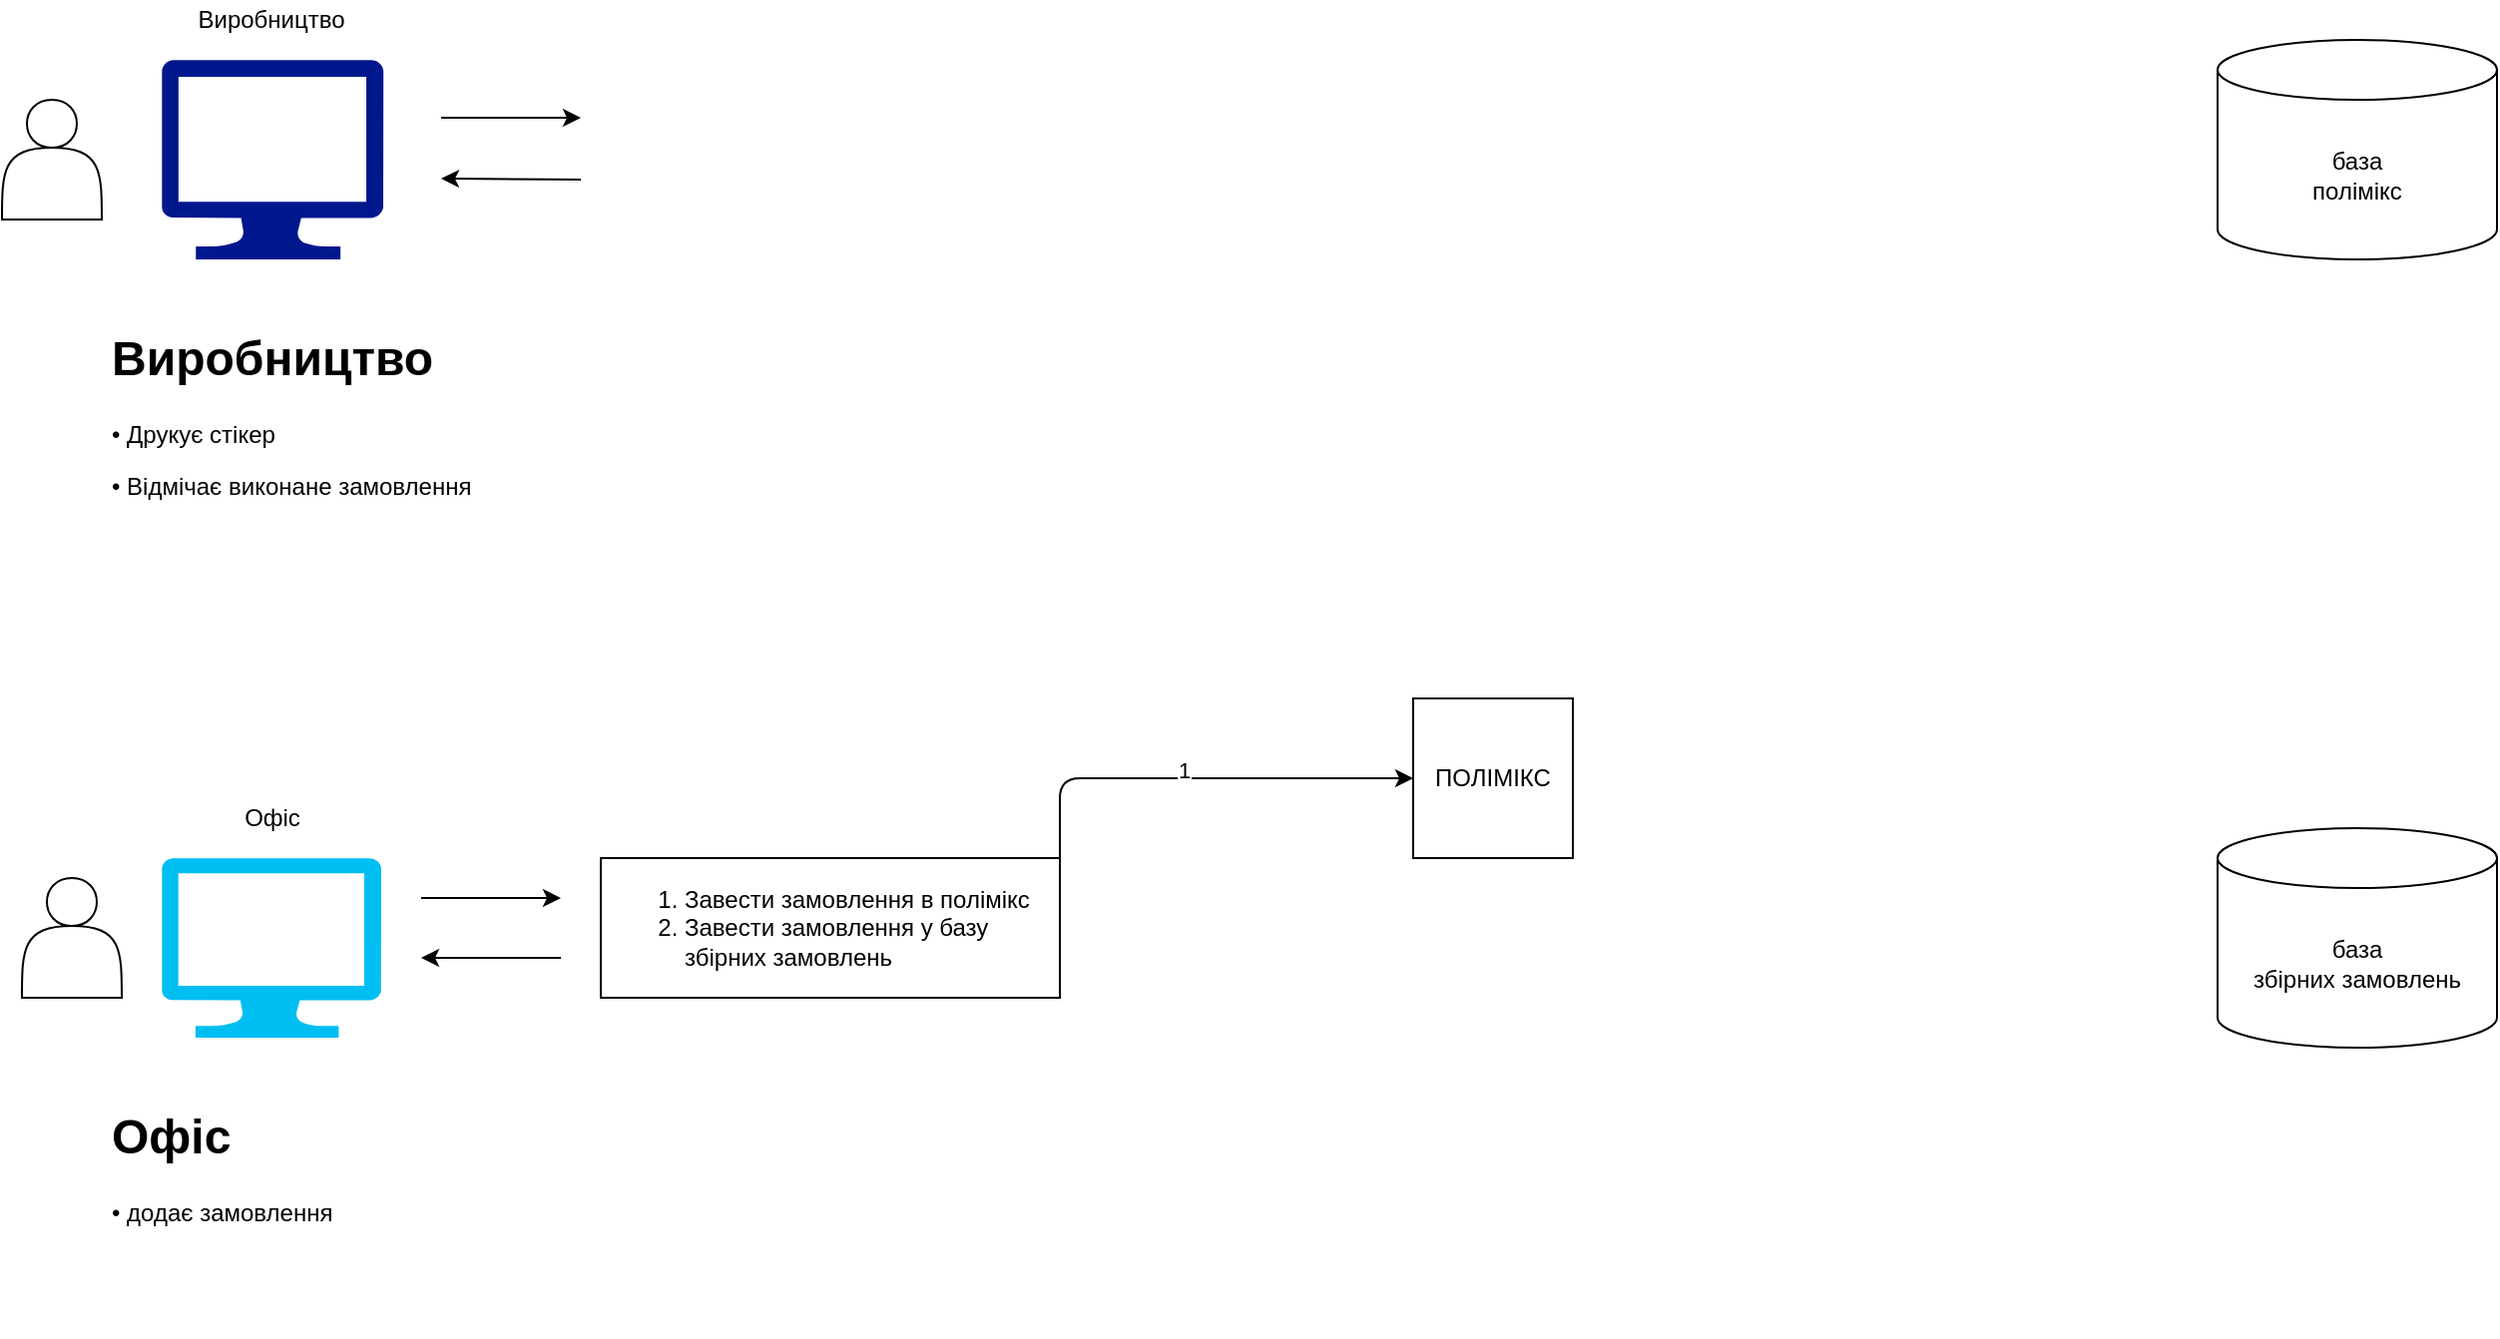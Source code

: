 <mxfile version="14.6.6" type="github">
  <diagram name="Page-1" id="12e1b939-464a-85fe-373e-61e167be1490">
    <mxGraphModel dx="1685" dy="891" grid="1" gridSize="10" guides="1" tooltips="1" connect="1" arrows="1" fold="1" page="1" pageScale="1.5" pageWidth="1169" pageHeight="826" background="#ffffff" math="0" shadow="0">
      <root>
        <mxCell id="0" />
        <mxCell id="1" parent="0" />
        <mxCell id="r-cdDHOCOQJCGdyeqQd3-2" value="" style="shape=actor;whiteSpace=wrap;html=1;" vertex="1" parent="1">
          <mxGeometry x="170" y="620" width="50" height="60" as="geometry" />
        </mxCell>
        <mxCell id="r-cdDHOCOQJCGdyeqQd3-3" value="" style="aspect=fixed;pointerEvents=1;shadow=0;dashed=0;html=1;strokeColor=none;labelPosition=center;verticalLabelPosition=bottom;verticalAlign=top;align=center;fillColor=#00188D;shape=mxgraph.azure.computer" vertex="1" parent="1">
          <mxGeometry x="250" y="600" width="111.11" height="100" as="geometry" />
        </mxCell>
        <mxCell id="r-cdDHOCOQJCGdyeqQd3-5" value="" style="endArrow=classic;html=1;" edge="1" parent="1">
          <mxGeometry width="50" height="50" relative="1" as="geometry">
            <mxPoint x="390" y="629" as="sourcePoint" />
            <mxPoint x="460" y="629" as="targetPoint" />
          </mxGeometry>
        </mxCell>
        <mxCell id="r-cdDHOCOQJCGdyeqQd3-6" value="" style="endArrow=classic;html=1;" edge="1" parent="1">
          <mxGeometry width="50" height="50" relative="1" as="geometry">
            <mxPoint x="460" y="660" as="sourcePoint" />
            <mxPoint x="390" y="659.5" as="targetPoint" />
          </mxGeometry>
        </mxCell>
        <mxCell id="r-cdDHOCOQJCGdyeqQd3-7" value="" style="verticalLabelPosition=bottom;html=1;verticalAlign=top;align=center;strokeColor=none;fillColor=#00BEF2;shape=mxgraph.azure.computer;pointerEvents=1;" vertex="1" parent="1">
          <mxGeometry x="250" y="1000" width="110" height="90" as="geometry" />
        </mxCell>
        <mxCell id="r-cdDHOCOQJCGdyeqQd3-8" value="" style="shape=actor;whiteSpace=wrap;html=1;" vertex="1" parent="1">
          <mxGeometry x="180" y="1010" width="50" height="60" as="geometry" />
        </mxCell>
        <mxCell id="r-cdDHOCOQJCGdyeqQd3-10" value="" style="endArrow=classic;html=1;" edge="1" parent="1">
          <mxGeometry width="50" height="50" relative="1" as="geometry">
            <mxPoint x="380" y="1020" as="sourcePoint" />
            <mxPoint x="450" y="1020" as="targetPoint" />
          </mxGeometry>
        </mxCell>
        <mxCell id="r-cdDHOCOQJCGdyeqQd3-11" value="" style="endArrow=classic;html=1;" edge="1" parent="1">
          <mxGeometry width="50" height="50" relative="1" as="geometry">
            <mxPoint x="450" y="1050" as="sourcePoint" />
            <mxPoint x="380" y="1050" as="targetPoint" />
          </mxGeometry>
        </mxCell>
        <mxCell id="r-cdDHOCOQJCGdyeqQd3-15" value="Виробництво" style="text;html=1;strokeColor=none;fillColor=none;align=center;verticalAlign=middle;whiteSpace=wrap;rounded=0;" vertex="1" parent="1">
          <mxGeometry x="285" y="570" width="40" height="20" as="geometry" />
        </mxCell>
        <mxCell id="r-cdDHOCOQJCGdyeqQd3-16" value="Офіс" style="text;html=1;strokeColor=none;fillColor=none;align=center;verticalAlign=middle;whiteSpace=wrap;rounded=0;" vertex="1" parent="1">
          <mxGeometry x="273.05" y="970" width="65" height="20" as="geometry" />
        </mxCell>
        <mxCell id="r-cdDHOCOQJCGdyeqQd3-17" value="база&lt;br&gt;полімікс" style="shape=cylinder3;whiteSpace=wrap;html=1;boundedLbl=1;backgroundOutline=1;size=15;" vertex="1" parent="1">
          <mxGeometry x="1280" y="590" width="140" height="110" as="geometry" />
        </mxCell>
        <mxCell id="r-cdDHOCOQJCGdyeqQd3-18" value="база&lt;br&gt;збірних замовлень" style="shape=cylinder3;whiteSpace=wrap;html=1;boundedLbl=1;backgroundOutline=1;size=15;" vertex="1" parent="1">
          <mxGeometry x="1280" y="985" width="140" height="110" as="geometry" />
        </mxCell>
        <mxCell id="r-cdDHOCOQJCGdyeqQd3-19" value="&lt;h1&gt;Виробництво&lt;/h1&gt;&lt;p&gt;• Друкує стікер&lt;/p&gt;&lt;p&gt;• Відмічає виконане замовлення&lt;/p&gt;" style="text;html=1;strokeColor=none;fillColor=none;spacing=5;spacingTop=-20;whiteSpace=wrap;overflow=hidden;rounded=0;" vertex="1" parent="1">
          <mxGeometry x="220" y="730" width="210" height="120" as="geometry" />
        </mxCell>
        <mxCell id="r-cdDHOCOQJCGdyeqQd3-20" value="&lt;h1&gt;Офіс&lt;/h1&gt;&lt;p&gt;• додає замовлення&lt;/p&gt;" style="text;html=1;strokeColor=none;fillColor=none;spacing=5;spacingTop=-20;whiteSpace=wrap;overflow=hidden;rounded=0;" vertex="1" parent="1">
          <mxGeometry x="220" y="1120" width="210" height="120" as="geometry" />
        </mxCell>
        <mxCell id="r-cdDHOCOQJCGdyeqQd3-24" style="edgeStyle=orthogonalEdgeStyle;rounded=1;orthogonalLoop=1;jettySize=auto;html=1;exitX=1;exitY=0;exitDx=0;exitDy=0;entryX=0;entryY=0.5;entryDx=0;entryDy=0;" edge="1" parent="1" source="r-cdDHOCOQJCGdyeqQd3-22" target="r-cdDHOCOQJCGdyeqQd3-23">
          <mxGeometry relative="1" as="geometry">
            <Array as="points">
              <mxPoint x="700" y="960" />
            </Array>
          </mxGeometry>
        </mxCell>
        <mxCell id="r-cdDHOCOQJCGdyeqQd3-25" value="1" style="edgeLabel;html=1;align=center;verticalAlign=middle;resizable=0;points=[];" vertex="1" connectable="0" parent="r-cdDHOCOQJCGdyeqQd3-24">
          <mxGeometry x="-0.064" y="4" relative="1" as="geometry">
            <mxPoint as="offset" />
          </mxGeometry>
        </mxCell>
        <mxCell id="r-cdDHOCOQJCGdyeqQd3-22" value="&lt;ol&gt;&lt;li&gt;Завести замовлення в полімікс&lt;/li&gt;&lt;li&gt;Завести замовлення у базу збірних замовлень&lt;/li&gt;&lt;/ol&gt;" style="rounded=0;whiteSpace=wrap;html=1;align=left;" vertex="1" parent="1">
          <mxGeometry x="470" y="1000" width="230" height="70" as="geometry" />
        </mxCell>
        <mxCell id="r-cdDHOCOQJCGdyeqQd3-23" value="ПОЛІМІКС" style="whiteSpace=wrap;html=1;aspect=fixed;" vertex="1" parent="1">
          <mxGeometry x="877" y="920" width="80" height="80" as="geometry" />
        </mxCell>
      </root>
    </mxGraphModel>
  </diagram>
</mxfile>
